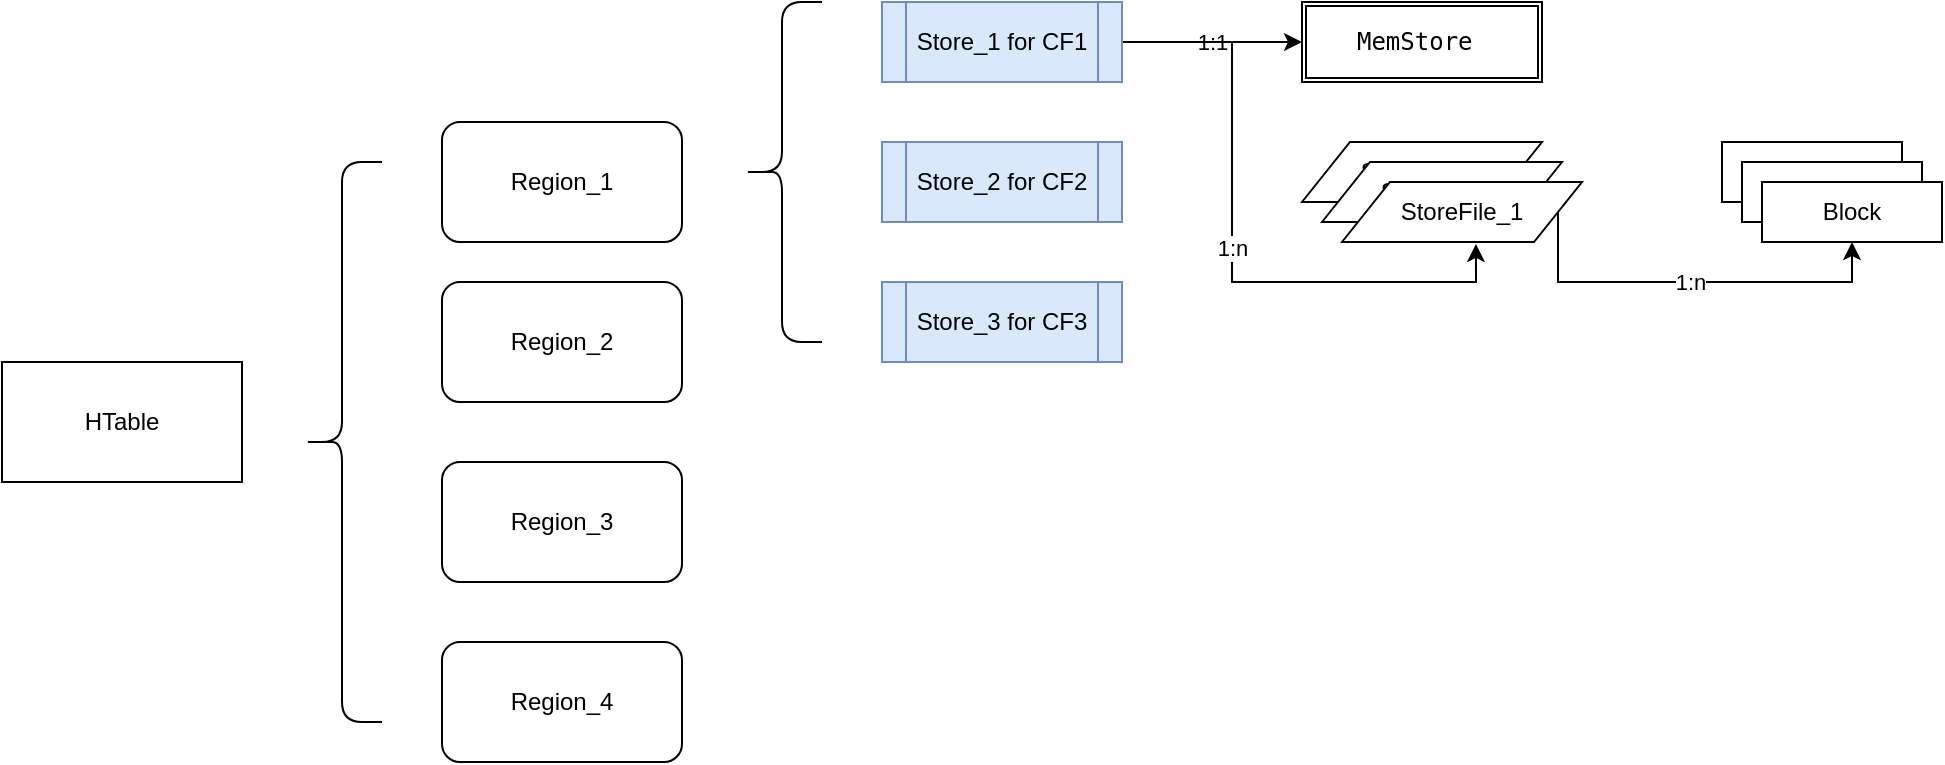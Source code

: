 <mxfile version="10.6.0" type="github"><diagram id="kV2pHRQsB9SvXTZpMeCY" name="Page-1"><mxGraphModel dx="1394" dy="764" grid="1" gridSize="10" guides="1" tooltips="1" connect="1" arrows="1" fold="1" page="1" pageScale="1" pageWidth="827" pageHeight="1169" math="0" shadow="0"><root><mxCell id="0"/><mxCell id="1" parent="0"/><mxCell id="GfrsXBC0RQKXJteNz-jU-1" value="HTable" style="rounded=0;whiteSpace=wrap;html=1;" parent="1" vertex="1"><mxGeometry x="80" y="250" width="120" height="60" as="geometry"/></mxCell><mxCell id="szMLs0X9jGPeivEtO9mm-1" value="Region_1" style="rounded=1;whiteSpace=wrap;html=1;" vertex="1" parent="1"><mxGeometry x="300" y="130" width="120" height="60" as="geometry"/></mxCell><mxCell id="szMLs0X9jGPeivEtO9mm-2" value="Region_2" style="rounded=1;whiteSpace=wrap;html=1;" vertex="1" parent="1"><mxGeometry x="300" y="210" width="120" height="60" as="geometry"/></mxCell><mxCell id="szMLs0X9jGPeivEtO9mm-3" value="Region_3" style="rounded=1;whiteSpace=wrap;html=1;" vertex="1" parent="1"><mxGeometry x="300" y="300" width="120" height="60" as="geometry"/></mxCell><mxCell id="szMLs0X9jGPeivEtO9mm-4" value="Region_4" style="rounded=1;whiteSpace=wrap;html=1;" vertex="1" parent="1"><mxGeometry x="300" y="390" width="120" height="60" as="geometry"/></mxCell><mxCell id="szMLs0X9jGPeivEtO9mm-5" value="" style="shape=curlyBracket;whiteSpace=wrap;html=1;rounded=1;" vertex="1" parent="1"><mxGeometry x="230" y="150" width="40" height="280" as="geometry"/></mxCell><mxCell id="szMLs0X9jGPeivEtO9mm-16" value="1:1" style="edgeStyle=orthogonalEdgeStyle;rounded=0;orthogonalLoop=1;jettySize=auto;html=1;exitX=1;exitY=0.5;exitDx=0;exitDy=0;entryX=0;entryY=0.5;entryDx=0;entryDy=0;" edge="1" parent="1" source="szMLs0X9jGPeivEtO9mm-6" target="szMLs0X9jGPeivEtO9mm-10"><mxGeometry relative="1" as="geometry"/></mxCell><mxCell id="szMLs0X9jGPeivEtO9mm-17" value="1:n" style="edgeStyle=orthogonalEdgeStyle;rounded=0;orthogonalLoop=1;jettySize=auto;html=1;exitX=1;exitY=0.5;exitDx=0;exitDy=0;entryX=0.558;entryY=1.033;entryDx=0;entryDy=0;entryPerimeter=0;" edge="1" parent="1" source="szMLs0X9jGPeivEtO9mm-6" target="szMLs0X9jGPeivEtO9mm-15"><mxGeometry relative="1" as="geometry"/></mxCell><mxCell id="szMLs0X9jGPeivEtO9mm-6" value="Store_1 for CF1" style="shape=process;whiteSpace=wrap;html=1;backgroundOutline=1;fillColor=#dae8fc;strokeColor=#6c8ebf;" vertex="1" parent="1"><mxGeometry x="520" y="70" width="120" height="40" as="geometry"/></mxCell><mxCell id="szMLs0X9jGPeivEtO9mm-7" value="Store_2 for CF2" style="shape=process;whiteSpace=wrap;html=1;backgroundOutline=1;fillColor=#dae8fc;strokeColor=#6c8ebf;" vertex="1" parent="1"><mxGeometry x="520" y="140" width="120" height="40" as="geometry"/></mxCell><mxCell id="szMLs0X9jGPeivEtO9mm-8" value="Store_3 for CF3" style="shape=process;whiteSpace=wrap;html=1;backgroundOutline=1;fillColor=#dae8fc;strokeColor=#6c8ebf;" vertex="1" parent="1"><mxGeometry x="520" y="210" width="120" height="40" as="geometry"/></mxCell><mxCell id="szMLs0X9jGPeivEtO9mm-9" value="" style="shape=curlyBracket;whiteSpace=wrap;html=1;rounded=1;" vertex="1" parent="1"><mxGeometry x="450" y="70" width="40" height="170" as="geometry"/></mxCell><mxCell id="szMLs0X9jGPeivEtO9mm-10" value="&lt;pre&gt;MemStore &lt;/pre&gt;" style="shape=ext;double=1;rounded=0;whiteSpace=wrap;html=1;" vertex="1" parent="1"><mxGeometry x="730" y="70" width="120" height="40" as="geometry"/></mxCell><mxCell id="szMLs0X9jGPeivEtO9mm-13" value="StoreFile_1" style="shape=parallelogram;perimeter=parallelogramPerimeter;whiteSpace=wrap;html=1;" vertex="1" parent="1"><mxGeometry x="730" y="140" width="120" height="30" as="geometry"/></mxCell><mxCell id="szMLs0X9jGPeivEtO9mm-14" value="StoreFile_1" style="shape=parallelogram;perimeter=parallelogramPerimeter;whiteSpace=wrap;html=1;" vertex="1" parent="1"><mxGeometry x="740" y="150" width="120" height="30" as="geometry"/></mxCell><mxCell id="szMLs0X9jGPeivEtO9mm-21" value="1:n" style="edgeStyle=orthogonalEdgeStyle;rounded=0;orthogonalLoop=1;jettySize=auto;html=1;exitX=1;exitY=0.5;exitDx=0;exitDy=0;entryX=0.5;entryY=1;entryDx=0;entryDy=0;" edge="1" parent="1" source="szMLs0X9jGPeivEtO9mm-15" target="szMLs0X9jGPeivEtO9mm-20"><mxGeometry relative="1" as="geometry"><Array as="points"><mxPoint x="858" y="210"/><mxPoint x="1005" y="210"/></Array></mxGeometry></mxCell><mxCell id="szMLs0X9jGPeivEtO9mm-15" value="StoreFile_1" style="shape=parallelogram;perimeter=parallelogramPerimeter;whiteSpace=wrap;html=1;" vertex="1" parent="1"><mxGeometry x="750" y="160" width="120" height="30" as="geometry"/></mxCell><mxCell id="szMLs0X9jGPeivEtO9mm-18" value="Block" style="rounded=0;whiteSpace=wrap;html=1;" vertex="1" parent="1"><mxGeometry x="940" y="140" width="90" height="30" as="geometry"/></mxCell><mxCell id="szMLs0X9jGPeivEtO9mm-19" value="Block" style="rounded=0;whiteSpace=wrap;html=1;" vertex="1" parent="1"><mxGeometry x="950" y="150" width="90" height="30" as="geometry"/></mxCell><mxCell id="szMLs0X9jGPeivEtO9mm-20" value="Block" style="rounded=0;whiteSpace=wrap;html=1;" vertex="1" parent="1"><mxGeometry x="960" y="160" width="90" height="30" as="geometry"/></mxCell></root></mxGraphModel></diagram></mxfile>